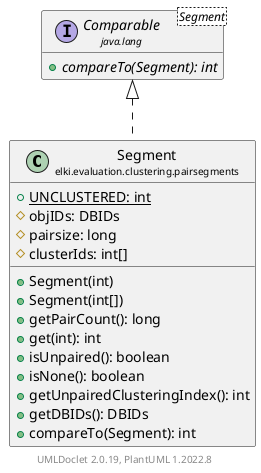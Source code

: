 @startuml
    remove .*\.(Instance|Par|Parameterizer|Factory)$
    set namespaceSeparator none
    hide empty fields
    hide empty methods

    class "<size:14>Segment\n<size:10>elki.evaluation.clustering.pairsegments" as elki.evaluation.clustering.pairsegments.Segment [[Segment.html]] {
        {static} +UNCLUSTERED: int
        #objIDs: DBIDs
        #pairsize: long
        #clusterIds: int[]
        +Segment(int)
        +Segment(int[])
        +getPairCount(): long
        +get(int): int
        +isUnpaired(): boolean
        +isNone(): boolean
        +getUnpairedClusteringIndex(): int
        +getDBIDs(): DBIDs
        +compareTo(Segment): int
    }

    interface "<size:14>Comparable\n<size:10>java.lang" as java.lang.Comparable<Segment> {
        {abstract} +compareTo(Segment): int
    }

    java.lang.Comparable <|.. elki.evaluation.clustering.pairsegments.Segment

    center footer UMLDoclet 2.0.19, PlantUML 1.2022.8
@enduml
